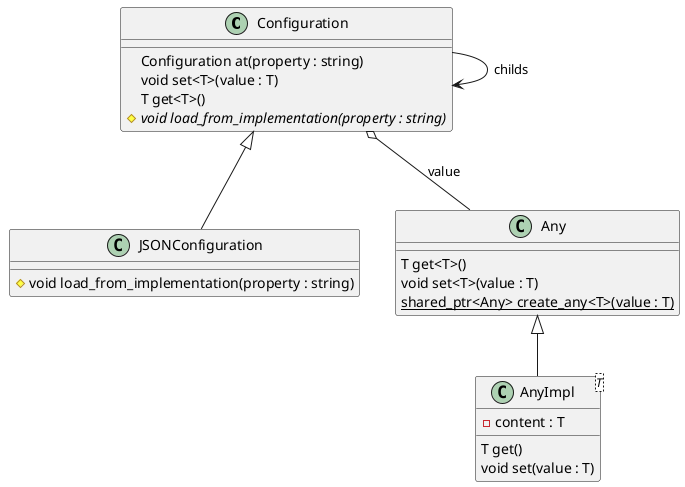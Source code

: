 @startuml

Configuration <|-- JSONConfiguration
Any <|-- AnyImpl
Configuration --> Configuration : childs

Configuration o-- Any : value

class Configuration {
    Configuration at(property : string)
    void set<T>(value : T)
    T get<T>()
    {abstract} # void load_from_implementation(property : string) 
}

class JSONConfiguration {
    # void load_from_implementation(property : string)
}

class Any {
    T get<T>()
    void set<T>(value : T)
    {static} shared_ptr<Any> create_any<T>(value : T)
}

class AnyImpl<T> {
    - content : T
    T get()
    void set(value : T)
}

@enduml